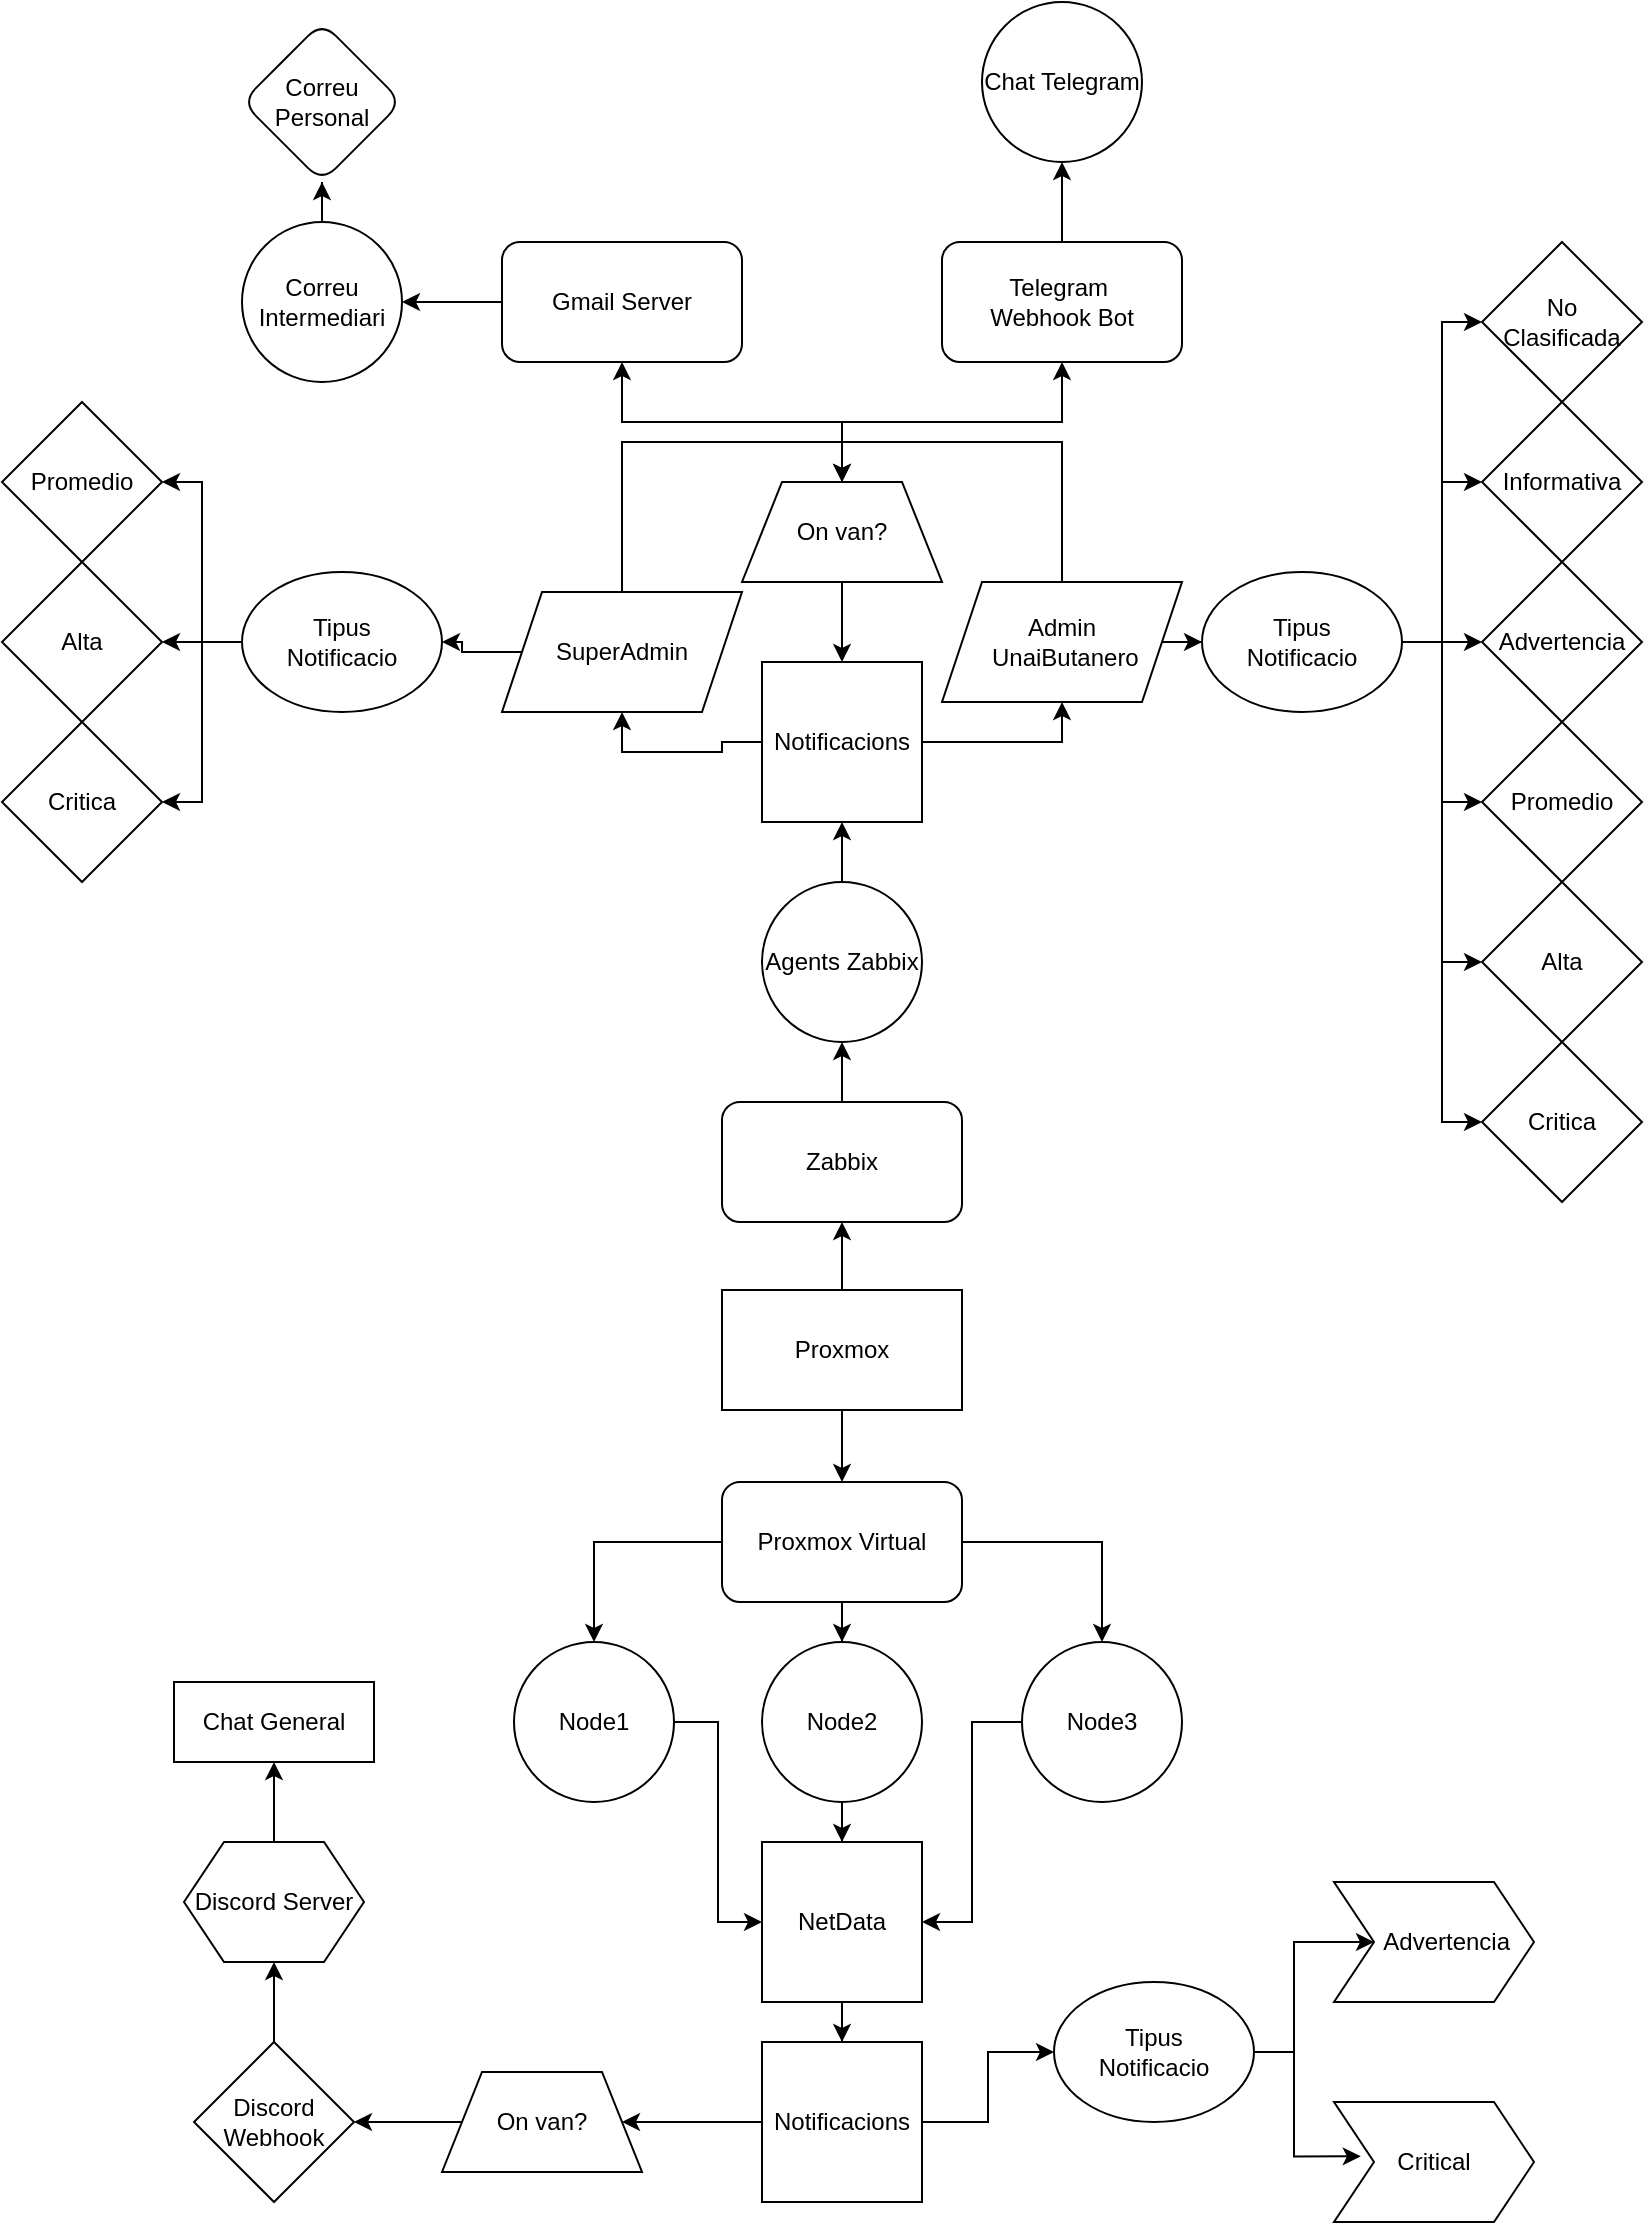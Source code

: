 <mxfile version="26.2.15">
  <diagram id="C5RBs43oDa-KdzZeNtuy" name="Page-1">
    <mxGraphModel dx="1281" dy="634" grid="1" gridSize="10" guides="1" tooltips="1" connect="1" arrows="1" fold="1" page="1" pageScale="1" pageWidth="827" pageHeight="1169" math="0" shadow="0">
      <root>
        <mxCell id="WIyWlLk6GJQsqaUBKTNV-0" />
        <mxCell id="WIyWlLk6GJQsqaUBKTNV-1" parent="WIyWlLk6GJQsqaUBKTNV-0" />
        <mxCell id="TD4gpTgBBpbdvJ58NCWK-2" style="edgeStyle=orthogonalEdgeStyle;rounded=0;orthogonalLoop=1;jettySize=auto;html=1;entryX=0.5;entryY=1;entryDx=0;entryDy=0;" edge="1" parent="WIyWlLk6GJQsqaUBKTNV-1" source="TD4gpTgBBpbdvJ58NCWK-0" target="TD4gpTgBBpbdvJ58NCWK-1">
          <mxGeometry relative="1" as="geometry" />
        </mxCell>
        <mxCell id="TD4gpTgBBpbdvJ58NCWK-88" style="edgeStyle=orthogonalEdgeStyle;rounded=0;orthogonalLoop=1;jettySize=auto;html=1;entryX=0.5;entryY=0;entryDx=0;entryDy=0;" edge="1" parent="WIyWlLk6GJQsqaUBKTNV-1" source="TD4gpTgBBpbdvJ58NCWK-0" target="TD4gpTgBBpbdvJ58NCWK-87">
          <mxGeometry relative="1" as="geometry" />
        </mxCell>
        <mxCell id="TD4gpTgBBpbdvJ58NCWK-0" value="Proxmox" style="rounded=0;whiteSpace=wrap;html=1;" vertex="1" parent="WIyWlLk6GJQsqaUBKTNV-1">
          <mxGeometry x="364" y="664" width="120" height="60" as="geometry" />
        </mxCell>
        <mxCell id="TD4gpTgBBpbdvJ58NCWK-5" style="edgeStyle=orthogonalEdgeStyle;rounded=0;orthogonalLoop=1;jettySize=auto;html=1;entryX=0.5;entryY=1;entryDx=0;entryDy=0;" edge="1" parent="WIyWlLk6GJQsqaUBKTNV-1" source="TD4gpTgBBpbdvJ58NCWK-1" target="TD4gpTgBBpbdvJ58NCWK-4">
          <mxGeometry relative="1" as="geometry" />
        </mxCell>
        <mxCell id="TD4gpTgBBpbdvJ58NCWK-1" value="Zabbix" style="rounded=1;whiteSpace=wrap;html=1;" vertex="1" parent="WIyWlLk6GJQsqaUBKTNV-1">
          <mxGeometry x="364" y="570" width="120" height="60" as="geometry" />
        </mxCell>
        <mxCell id="TD4gpTgBBpbdvJ58NCWK-7" style="edgeStyle=orthogonalEdgeStyle;rounded=0;orthogonalLoop=1;jettySize=auto;html=1;" edge="1" parent="WIyWlLk6GJQsqaUBKTNV-1" source="TD4gpTgBBpbdvJ58NCWK-4" target="TD4gpTgBBpbdvJ58NCWK-6">
          <mxGeometry relative="1" as="geometry" />
        </mxCell>
        <mxCell id="TD4gpTgBBpbdvJ58NCWK-4" value="Agents Zabbix" style="ellipse;whiteSpace=wrap;html=1;aspect=fixed;" vertex="1" parent="WIyWlLk6GJQsqaUBKTNV-1">
          <mxGeometry x="384" y="460" width="80" height="80" as="geometry" />
        </mxCell>
        <mxCell id="TD4gpTgBBpbdvJ58NCWK-21" style="edgeStyle=orthogonalEdgeStyle;rounded=0;orthogonalLoop=1;jettySize=auto;html=1;entryX=0.5;entryY=1;entryDx=0;entryDy=0;" edge="1" parent="WIyWlLk6GJQsqaUBKTNV-1" source="TD4gpTgBBpbdvJ58NCWK-6" target="TD4gpTgBBpbdvJ58NCWK-13">
          <mxGeometry relative="1" as="geometry" />
        </mxCell>
        <mxCell id="TD4gpTgBBpbdvJ58NCWK-70" style="edgeStyle=orthogonalEdgeStyle;rounded=0;orthogonalLoop=1;jettySize=auto;html=1;entryX=0.5;entryY=1;entryDx=0;entryDy=0;" edge="1" parent="WIyWlLk6GJQsqaUBKTNV-1" source="TD4gpTgBBpbdvJ58NCWK-6" target="TD4gpTgBBpbdvJ58NCWK-11">
          <mxGeometry relative="1" as="geometry" />
        </mxCell>
        <mxCell id="TD4gpTgBBpbdvJ58NCWK-6" value="Notificacions" style="whiteSpace=wrap;html=1;aspect=fixed;" vertex="1" parent="WIyWlLk6GJQsqaUBKTNV-1">
          <mxGeometry x="384" y="350" width="80" height="80" as="geometry" />
        </mxCell>
        <mxCell id="TD4gpTgBBpbdvJ58NCWK-42" style="edgeStyle=orthogonalEdgeStyle;rounded=0;orthogonalLoop=1;jettySize=auto;html=1;entryX=1;entryY=0.5;entryDx=0;entryDy=0;" edge="1" parent="WIyWlLk6GJQsqaUBKTNV-1" source="TD4gpTgBBpbdvJ58NCWK-11" target="TD4gpTgBBpbdvJ58NCWK-18">
          <mxGeometry relative="1" as="geometry" />
        </mxCell>
        <mxCell id="TD4gpTgBBpbdvJ58NCWK-68" style="edgeStyle=orthogonalEdgeStyle;rounded=0;orthogonalLoop=1;jettySize=auto;html=1;entryX=0.5;entryY=0;entryDx=0;entryDy=0;" edge="1" parent="WIyWlLk6GJQsqaUBKTNV-1" source="TD4gpTgBBpbdvJ58NCWK-11" target="TD4gpTgBBpbdvJ58NCWK-63">
          <mxGeometry relative="1" as="geometry" />
        </mxCell>
        <mxCell id="TD4gpTgBBpbdvJ58NCWK-11" value="SuperAdmin" style="shape=parallelogram;perimeter=parallelogramPerimeter;whiteSpace=wrap;html=1;fixedSize=1;" vertex="1" parent="WIyWlLk6GJQsqaUBKTNV-1">
          <mxGeometry x="254" y="315" width="120" height="60" as="geometry" />
        </mxCell>
        <mxCell id="TD4gpTgBBpbdvJ58NCWK-47" style="edgeStyle=orthogonalEdgeStyle;rounded=0;orthogonalLoop=1;jettySize=auto;html=1;entryX=0;entryY=0.5;entryDx=0;entryDy=0;" edge="1" parent="WIyWlLk6GJQsqaUBKTNV-1" source="TD4gpTgBBpbdvJ58NCWK-13" target="TD4gpTgBBpbdvJ58NCWK-46">
          <mxGeometry relative="1" as="geometry" />
        </mxCell>
        <mxCell id="TD4gpTgBBpbdvJ58NCWK-66" style="edgeStyle=orthogonalEdgeStyle;rounded=0;orthogonalLoop=1;jettySize=auto;html=1;entryX=0.5;entryY=0;entryDx=0;entryDy=0;" edge="1" parent="WIyWlLk6GJQsqaUBKTNV-1" source="TD4gpTgBBpbdvJ58NCWK-13" target="TD4gpTgBBpbdvJ58NCWK-63">
          <mxGeometry relative="1" as="geometry" />
        </mxCell>
        <mxCell id="TD4gpTgBBpbdvJ58NCWK-13" value="Admin&lt;div&gt;&amp;nbsp;UnaiButanero&lt;/div&gt;" style="shape=parallelogram;perimeter=parallelogramPerimeter;whiteSpace=wrap;html=1;fixedSize=1;" vertex="1" parent="WIyWlLk6GJQsqaUBKTNV-1">
          <mxGeometry x="474" y="310" width="120" height="60" as="geometry" />
        </mxCell>
        <mxCell id="TD4gpTgBBpbdvJ58NCWK-43" style="edgeStyle=orthogonalEdgeStyle;rounded=0;orthogonalLoop=1;jettySize=auto;html=1;entryX=1;entryY=0.5;entryDx=0;entryDy=0;" edge="1" parent="WIyWlLk6GJQsqaUBKTNV-1" source="TD4gpTgBBpbdvJ58NCWK-18" target="TD4gpTgBBpbdvJ58NCWK-35">
          <mxGeometry relative="1" as="geometry" />
        </mxCell>
        <mxCell id="TD4gpTgBBpbdvJ58NCWK-44" style="edgeStyle=orthogonalEdgeStyle;rounded=0;orthogonalLoop=1;jettySize=auto;html=1;entryX=1;entryY=0.5;entryDx=0;entryDy=0;" edge="1" parent="WIyWlLk6GJQsqaUBKTNV-1" source="TD4gpTgBBpbdvJ58NCWK-18" target="TD4gpTgBBpbdvJ58NCWK-34">
          <mxGeometry relative="1" as="geometry" />
        </mxCell>
        <mxCell id="TD4gpTgBBpbdvJ58NCWK-45" style="edgeStyle=orthogonalEdgeStyle;rounded=0;orthogonalLoop=1;jettySize=auto;html=1;entryX=1;entryY=0.5;entryDx=0;entryDy=0;" edge="1" parent="WIyWlLk6GJQsqaUBKTNV-1" source="TD4gpTgBBpbdvJ58NCWK-18" target="TD4gpTgBBpbdvJ58NCWK-36">
          <mxGeometry relative="1" as="geometry" />
        </mxCell>
        <mxCell id="TD4gpTgBBpbdvJ58NCWK-18" value="Tipus&lt;div&gt;Notificacio&lt;/div&gt;" style="ellipse;whiteSpace=wrap;html=1;" vertex="1" parent="WIyWlLk6GJQsqaUBKTNV-1">
          <mxGeometry x="124" y="305" width="100" height="70" as="geometry" />
        </mxCell>
        <mxCell id="TD4gpTgBBpbdvJ58NCWK-22" value="No&lt;br&gt;Clasificada" style="rhombus;whiteSpace=wrap;html=1;" vertex="1" parent="WIyWlLk6GJQsqaUBKTNV-1">
          <mxGeometry x="744" y="140" width="80" height="80" as="geometry" />
        </mxCell>
        <mxCell id="TD4gpTgBBpbdvJ58NCWK-24" value="Promedio" style="rhombus;whiteSpace=wrap;html=1;" vertex="1" parent="WIyWlLk6GJQsqaUBKTNV-1">
          <mxGeometry x="744" y="380" width="80" height="80" as="geometry" />
        </mxCell>
        <mxCell id="TD4gpTgBBpbdvJ58NCWK-25" value="Critica" style="rhombus;whiteSpace=wrap;html=1;" vertex="1" parent="WIyWlLk6GJQsqaUBKTNV-1">
          <mxGeometry x="744" y="540" width="80" height="80" as="geometry" />
        </mxCell>
        <mxCell id="TD4gpTgBBpbdvJ58NCWK-26" value="Advertencia" style="rhombus;whiteSpace=wrap;html=1;" vertex="1" parent="WIyWlLk6GJQsqaUBKTNV-1">
          <mxGeometry x="744" y="300" width="80" height="80" as="geometry" />
        </mxCell>
        <mxCell id="TD4gpTgBBpbdvJ58NCWK-27" value="Alta" style="rhombus;whiteSpace=wrap;html=1;" vertex="1" parent="WIyWlLk6GJQsqaUBKTNV-1">
          <mxGeometry x="744" y="460" width="80" height="80" as="geometry" />
        </mxCell>
        <mxCell id="TD4gpTgBBpbdvJ58NCWK-28" value="Informativa" style="rhombus;whiteSpace=wrap;html=1;" vertex="1" parent="WIyWlLk6GJQsqaUBKTNV-1">
          <mxGeometry x="744" y="220" width="80" height="80" as="geometry" />
        </mxCell>
        <mxCell id="TD4gpTgBBpbdvJ58NCWK-34" value="Promedio" style="rhombus;whiteSpace=wrap;html=1;" vertex="1" parent="WIyWlLk6GJQsqaUBKTNV-1">
          <mxGeometry x="4" y="220" width="80" height="80" as="geometry" />
        </mxCell>
        <mxCell id="TD4gpTgBBpbdvJ58NCWK-35" value="Alta" style="rhombus;whiteSpace=wrap;html=1;" vertex="1" parent="WIyWlLk6GJQsqaUBKTNV-1">
          <mxGeometry x="4" y="300" width="80" height="80" as="geometry" />
        </mxCell>
        <mxCell id="TD4gpTgBBpbdvJ58NCWK-36" value="Critica" style="rhombus;whiteSpace=wrap;html=1;" vertex="1" parent="WIyWlLk6GJQsqaUBKTNV-1">
          <mxGeometry x="4" y="380" width="80" height="80" as="geometry" />
        </mxCell>
        <mxCell id="TD4gpTgBBpbdvJ58NCWK-48" style="edgeStyle=orthogonalEdgeStyle;rounded=0;orthogonalLoop=1;jettySize=auto;html=1;entryX=0;entryY=0.5;entryDx=0;entryDy=0;" edge="1" parent="WIyWlLk6GJQsqaUBKTNV-1" source="TD4gpTgBBpbdvJ58NCWK-46" target="TD4gpTgBBpbdvJ58NCWK-26">
          <mxGeometry relative="1" as="geometry" />
        </mxCell>
        <mxCell id="TD4gpTgBBpbdvJ58NCWK-58" style="edgeStyle=orthogonalEdgeStyle;rounded=0;orthogonalLoop=1;jettySize=auto;html=1;entryX=0;entryY=0.5;entryDx=0;entryDy=0;" edge="1" parent="WIyWlLk6GJQsqaUBKTNV-1" source="TD4gpTgBBpbdvJ58NCWK-46" target="TD4gpTgBBpbdvJ58NCWK-22">
          <mxGeometry relative="1" as="geometry" />
        </mxCell>
        <mxCell id="TD4gpTgBBpbdvJ58NCWK-59" style="edgeStyle=orthogonalEdgeStyle;rounded=0;orthogonalLoop=1;jettySize=auto;html=1;entryX=0;entryY=0.5;entryDx=0;entryDy=0;" edge="1" parent="WIyWlLk6GJQsqaUBKTNV-1" source="TD4gpTgBBpbdvJ58NCWK-46" target="TD4gpTgBBpbdvJ58NCWK-28">
          <mxGeometry relative="1" as="geometry" />
        </mxCell>
        <mxCell id="TD4gpTgBBpbdvJ58NCWK-60" style="edgeStyle=orthogonalEdgeStyle;rounded=0;orthogonalLoop=1;jettySize=auto;html=1;entryX=0;entryY=0.5;entryDx=0;entryDy=0;" edge="1" parent="WIyWlLk6GJQsqaUBKTNV-1" source="TD4gpTgBBpbdvJ58NCWK-46" target="TD4gpTgBBpbdvJ58NCWK-24">
          <mxGeometry relative="1" as="geometry" />
        </mxCell>
        <mxCell id="TD4gpTgBBpbdvJ58NCWK-61" style="edgeStyle=orthogonalEdgeStyle;rounded=0;orthogonalLoop=1;jettySize=auto;html=1;entryX=0;entryY=0.5;entryDx=0;entryDy=0;" edge="1" parent="WIyWlLk6GJQsqaUBKTNV-1" source="TD4gpTgBBpbdvJ58NCWK-46" target="TD4gpTgBBpbdvJ58NCWK-27">
          <mxGeometry relative="1" as="geometry" />
        </mxCell>
        <mxCell id="TD4gpTgBBpbdvJ58NCWK-62" style="edgeStyle=orthogonalEdgeStyle;rounded=0;orthogonalLoop=1;jettySize=auto;html=1;entryX=0;entryY=0.5;entryDx=0;entryDy=0;" edge="1" parent="WIyWlLk6GJQsqaUBKTNV-1" source="TD4gpTgBBpbdvJ58NCWK-46" target="TD4gpTgBBpbdvJ58NCWK-25">
          <mxGeometry relative="1" as="geometry" />
        </mxCell>
        <mxCell id="TD4gpTgBBpbdvJ58NCWK-46" value="Tipus&lt;div&gt;Notificacio&lt;/div&gt;" style="ellipse;whiteSpace=wrap;html=1;" vertex="1" parent="WIyWlLk6GJQsqaUBKTNV-1">
          <mxGeometry x="604" y="305" width="100" height="70" as="geometry" />
        </mxCell>
        <mxCell id="TD4gpTgBBpbdvJ58NCWK-69" value="" style="edgeStyle=orthogonalEdgeStyle;rounded=0;orthogonalLoop=1;jettySize=auto;html=1;" edge="1" parent="WIyWlLk6GJQsqaUBKTNV-1" source="TD4gpTgBBpbdvJ58NCWK-63" target="TD4gpTgBBpbdvJ58NCWK-6">
          <mxGeometry relative="1" as="geometry" />
        </mxCell>
        <mxCell id="TD4gpTgBBpbdvJ58NCWK-74" style="edgeStyle=orthogonalEdgeStyle;rounded=0;orthogonalLoop=1;jettySize=auto;html=1;entryX=0.5;entryY=1;entryDx=0;entryDy=0;" edge="1" parent="WIyWlLk6GJQsqaUBKTNV-1" source="TD4gpTgBBpbdvJ58NCWK-63" target="TD4gpTgBBpbdvJ58NCWK-71">
          <mxGeometry relative="1" as="geometry" />
        </mxCell>
        <mxCell id="TD4gpTgBBpbdvJ58NCWK-75" style="edgeStyle=orthogonalEdgeStyle;rounded=0;orthogonalLoop=1;jettySize=auto;html=1;" edge="1" parent="WIyWlLk6GJQsqaUBKTNV-1" source="TD4gpTgBBpbdvJ58NCWK-63" target="TD4gpTgBBpbdvJ58NCWK-72">
          <mxGeometry relative="1" as="geometry" />
        </mxCell>
        <mxCell id="TD4gpTgBBpbdvJ58NCWK-63" value="On van?" style="shape=trapezoid;perimeter=trapezoidPerimeter;whiteSpace=wrap;html=1;fixedSize=1;" vertex="1" parent="WIyWlLk6GJQsqaUBKTNV-1">
          <mxGeometry x="374" y="260" width="100" height="50" as="geometry" />
        </mxCell>
        <mxCell id="TD4gpTgBBpbdvJ58NCWK-80" value="" style="edgeStyle=orthogonalEdgeStyle;rounded=0;orthogonalLoop=1;jettySize=auto;html=1;" edge="1" parent="WIyWlLk6GJQsqaUBKTNV-1" source="TD4gpTgBBpbdvJ58NCWK-71" target="TD4gpTgBBpbdvJ58NCWK-79">
          <mxGeometry relative="1" as="geometry" />
        </mxCell>
        <mxCell id="TD4gpTgBBpbdvJ58NCWK-71" value="Gmail Server" style="rounded=1;whiteSpace=wrap;html=1;" vertex="1" parent="WIyWlLk6GJQsqaUBKTNV-1">
          <mxGeometry x="254" y="140" width="120" height="60" as="geometry" />
        </mxCell>
        <mxCell id="TD4gpTgBBpbdvJ58NCWK-77" value="" style="edgeStyle=orthogonalEdgeStyle;rounded=0;orthogonalLoop=1;jettySize=auto;html=1;" edge="1" parent="WIyWlLk6GJQsqaUBKTNV-1" source="TD4gpTgBBpbdvJ58NCWK-72" target="TD4gpTgBBpbdvJ58NCWK-76">
          <mxGeometry relative="1" as="geometry" />
        </mxCell>
        <mxCell id="TD4gpTgBBpbdvJ58NCWK-72" value="Telegram&amp;nbsp;&lt;div&gt;Webhook Bot&lt;/div&gt;" style="rounded=1;whiteSpace=wrap;html=1;" vertex="1" parent="WIyWlLk6GJQsqaUBKTNV-1">
          <mxGeometry x="474" y="140" width="120" height="60" as="geometry" />
        </mxCell>
        <mxCell id="TD4gpTgBBpbdvJ58NCWK-76" value="Chat Telegram" style="ellipse;whiteSpace=wrap;html=1;rounded=1;" vertex="1" parent="WIyWlLk6GJQsqaUBKTNV-1">
          <mxGeometry x="494" y="20" width="80" height="80" as="geometry" />
        </mxCell>
        <mxCell id="TD4gpTgBBpbdvJ58NCWK-82" value="" style="edgeStyle=orthogonalEdgeStyle;rounded=0;orthogonalLoop=1;jettySize=auto;html=1;" edge="1" parent="WIyWlLk6GJQsqaUBKTNV-1" source="TD4gpTgBBpbdvJ58NCWK-79" target="TD4gpTgBBpbdvJ58NCWK-81">
          <mxGeometry relative="1" as="geometry" />
        </mxCell>
        <mxCell id="TD4gpTgBBpbdvJ58NCWK-79" value="Correu Intermediari" style="ellipse;whiteSpace=wrap;html=1;rounded=1;" vertex="1" parent="WIyWlLk6GJQsqaUBKTNV-1">
          <mxGeometry x="124" y="130" width="80" height="80" as="geometry" />
        </mxCell>
        <mxCell id="TD4gpTgBBpbdvJ58NCWK-81" value="Correu Personal" style="rhombus;whiteSpace=wrap;html=1;rounded=1;" vertex="1" parent="WIyWlLk6GJQsqaUBKTNV-1">
          <mxGeometry x="124" y="30" width="80" height="80" as="geometry" />
        </mxCell>
        <mxCell id="TD4gpTgBBpbdvJ58NCWK-92" style="edgeStyle=orthogonalEdgeStyle;rounded=0;orthogonalLoop=1;jettySize=auto;html=1;entryX=0.5;entryY=0;entryDx=0;entryDy=0;" edge="1" parent="WIyWlLk6GJQsqaUBKTNV-1" source="TD4gpTgBBpbdvJ58NCWK-87" target="TD4gpTgBBpbdvJ58NCWK-90">
          <mxGeometry relative="1" as="geometry" />
        </mxCell>
        <mxCell id="TD4gpTgBBpbdvJ58NCWK-98" style="edgeStyle=orthogonalEdgeStyle;rounded=0;orthogonalLoop=1;jettySize=auto;html=1;entryX=0.5;entryY=0;entryDx=0;entryDy=0;" edge="1" parent="WIyWlLk6GJQsqaUBKTNV-1" source="TD4gpTgBBpbdvJ58NCWK-87" target="TD4gpTgBBpbdvJ58NCWK-91">
          <mxGeometry relative="1" as="geometry" />
        </mxCell>
        <mxCell id="TD4gpTgBBpbdvJ58NCWK-104" style="edgeStyle=orthogonalEdgeStyle;rounded=0;orthogonalLoop=1;jettySize=auto;html=1;entryX=0.5;entryY=0;entryDx=0;entryDy=0;" edge="1" parent="WIyWlLk6GJQsqaUBKTNV-1" source="TD4gpTgBBpbdvJ58NCWK-87" target="TD4gpTgBBpbdvJ58NCWK-89">
          <mxGeometry relative="1" as="geometry" />
        </mxCell>
        <mxCell id="TD4gpTgBBpbdvJ58NCWK-87" value="Proxmox Virtual" style="rounded=1;whiteSpace=wrap;html=1;" vertex="1" parent="WIyWlLk6GJQsqaUBKTNV-1">
          <mxGeometry x="364" y="760" width="120" height="60" as="geometry" />
        </mxCell>
        <mxCell id="TD4gpTgBBpbdvJ58NCWK-103" style="edgeStyle=orthogonalEdgeStyle;rounded=0;orthogonalLoop=1;jettySize=auto;html=1;entryX=0;entryY=0.5;entryDx=0;entryDy=0;" edge="1" parent="WIyWlLk6GJQsqaUBKTNV-1" source="TD4gpTgBBpbdvJ58NCWK-89" target="TD4gpTgBBpbdvJ58NCWK-99">
          <mxGeometry relative="1" as="geometry" />
        </mxCell>
        <mxCell id="TD4gpTgBBpbdvJ58NCWK-89" value="Node1" style="ellipse;whiteSpace=wrap;html=1;aspect=fixed;" vertex="1" parent="WIyWlLk6GJQsqaUBKTNV-1">
          <mxGeometry x="260" y="840" width="80" height="80" as="geometry" />
        </mxCell>
        <mxCell id="TD4gpTgBBpbdvJ58NCWK-100" style="edgeStyle=orthogonalEdgeStyle;rounded=0;orthogonalLoop=1;jettySize=auto;html=1;entryX=0.5;entryY=0;entryDx=0;entryDy=0;" edge="1" parent="WIyWlLk6GJQsqaUBKTNV-1" source="TD4gpTgBBpbdvJ58NCWK-90" target="TD4gpTgBBpbdvJ58NCWK-99">
          <mxGeometry relative="1" as="geometry" />
        </mxCell>
        <mxCell id="TD4gpTgBBpbdvJ58NCWK-90" value="Node2" style="ellipse;whiteSpace=wrap;html=1;aspect=fixed;" vertex="1" parent="WIyWlLk6GJQsqaUBKTNV-1">
          <mxGeometry x="384" y="840" width="80" height="80" as="geometry" />
        </mxCell>
        <mxCell id="TD4gpTgBBpbdvJ58NCWK-105" style="edgeStyle=orthogonalEdgeStyle;rounded=0;orthogonalLoop=1;jettySize=auto;html=1;entryX=1;entryY=0.5;entryDx=0;entryDy=0;" edge="1" parent="WIyWlLk6GJQsqaUBKTNV-1" source="TD4gpTgBBpbdvJ58NCWK-91" target="TD4gpTgBBpbdvJ58NCWK-99">
          <mxGeometry relative="1" as="geometry" />
        </mxCell>
        <mxCell id="TD4gpTgBBpbdvJ58NCWK-91" value="Node3" style="ellipse;whiteSpace=wrap;html=1;aspect=fixed;" vertex="1" parent="WIyWlLk6GJQsqaUBKTNV-1">
          <mxGeometry x="514" y="840" width="80" height="80" as="geometry" />
        </mxCell>
        <mxCell id="TD4gpTgBBpbdvJ58NCWK-107" style="edgeStyle=orthogonalEdgeStyle;rounded=0;orthogonalLoop=1;jettySize=auto;html=1;" edge="1" parent="WIyWlLk6GJQsqaUBKTNV-1" source="TD4gpTgBBpbdvJ58NCWK-99" target="TD4gpTgBBpbdvJ58NCWK-106">
          <mxGeometry relative="1" as="geometry" />
        </mxCell>
        <mxCell id="TD4gpTgBBpbdvJ58NCWK-99" value="NetData" style="whiteSpace=wrap;html=1;aspect=fixed;" vertex="1" parent="WIyWlLk6GJQsqaUBKTNV-1">
          <mxGeometry x="384" y="940" width="80" height="80" as="geometry" />
        </mxCell>
        <mxCell id="TD4gpTgBBpbdvJ58NCWK-109" style="edgeStyle=orthogonalEdgeStyle;rounded=0;orthogonalLoop=1;jettySize=auto;html=1;" edge="1" parent="WIyWlLk6GJQsqaUBKTNV-1" source="TD4gpTgBBpbdvJ58NCWK-106" target="TD4gpTgBBpbdvJ58NCWK-108">
          <mxGeometry relative="1" as="geometry" />
        </mxCell>
        <mxCell id="TD4gpTgBBpbdvJ58NCWK-111" style="edgeStyle=orthogonalEdgeStyle;rounded=0;orthogonalLoop=1;jettySize=auto;html=1;" edge="1" parent="WIyWlLk6GJQsqaUBKTNV-1" source="TD4gpTgBBpbdvJ58NCWK-106" target="TD4gpTgBBpbdvJ58NCWK-110">
          <mxGeometry relative="1" as="geometry" />
        </mxCell>
        <mxCell id="TD4gpTgBBpbdvJ58NCWK-106" value="Notificacions" style="whiteSpace=wrap;html=1;aspect=fixed;" vertex="1" parent="WIyWlLk6GJQsqaUBKTNV-1">
          <mxGeometry x="384" y="1040" width="80" height="80" as="geometry" />
        </mxCell>
        <mxCell id="TD4gpTgBBpbdvJ58NCWK-114" style="edgeStyle=orthogonalEdgeStyle;rounded=0;orthogonalLoop=1;jettySize=auto;html=1;entryX=1;entryY=0.5;entryDx=0;entryDy=0;" edge="1" parent="WIyWlLk6GJQsqaUBKTNV-1" source="TD4gpTgBBpbdvJ58NCWK-108" target="TD4gpTgBBpbdvJ58NCWK-112">
          <mxGeometry relative="1" as="geometry" />
        </mxCell>
        <mxCell id="TD4gpTgBBpbdvJ58NCWK-108" value="On van?" style="shape=trapezoid;perimeter=trapezoidPerimeter;whiteSpace=wrap;html=1;fixedSize=1;" vertex="1" parent="WIyWlLk6GJQsqaUBKTNV-1">
          <mxGeometry x="224" y="1055" width="100" height="50" as="geometry" />
        </mxCell>
        <mxCell id="TD4gpTgBBpbdvJ58NCWK-124" style="edgeStyle=orthogonalEdgeStyle;rounded=0;orthogonalLoop=1;jettySize=auto;html=1;" edge="1" parent="WIyWlLk6GJQsqaUBKTNV-1" source="TD4gpTgBBpbdvJ58NCWK-110" target="TD4gpTgBBpbdvJ58NCWK-120">
          <mxGeometry relative="1" as="geometry" />
        </mxCell>
        <mxCell id="TD4gpTgBBpbdvJ58NCWK-110" value="Tipus&lt;div&gt;Notificacio&lt;/div&gt;" style="ellipse;whiteSpace=wrap;html=1;" vertex="1" parent="WIyWlLk6GJQsqaUBKTNV-1">
          <mxGeometry x="530" y="1010" width="100" height="70" as="geometry" />
        </mxCell>
        <mxCell id="TD4gpTgBBpbdvJ58NCWK-116" value="" style="edgeStyle=orthogonalEdgeStyle;rounded=0;orthogonalLoop=1;jettySize=auto;html=1;" edge="1" parent="WIyWlLk6GJQsqaUBKTNV-1" source="TD4gpTgBBpbdvJ58NCWK-112" target="TD4gpTgBBpbdvJ58NCWK-115">
          <mxGeometry relative="1" as="geometry" />
        </mxCell>
        <mxCell id="TD4gpTgBBpbdvJ58NCWK-112" value="Discord&lt;div&gt;Webhook&lt;/div&gt;" style="rhombus;whiteSpace=wrap;html=1;" vertex="1" parent="WIyWlLk6GJQsqaUBKTNV-1">
          <mxGeometry x="100" y="1040" width="80" height="80" as="geometry" />
        </mxCell>
        <mxCell id="TD4gpTgBBpbdvJ58NCWK-119" value="" style="edgeStyle=orthogonalEdgeStyle;rounded=0;orthogonalLoop=1;jettySize=auto;html=1;" edge="1" parent="WIyWlLk6GJQsqaUBKTNV-1" source="TD4gpTgBBpbdvJ58NCWK-115" target="TD4gpTgBBpbdvJ58NCWK-118">
          <mxGeometry relative="1" as="geometry" />
        </mxCell>
        <mxCell id="TD4gpTgBBpbdvJ58NCWK-115" value="Discord Server" style="shape=hexagon;perimeter=hexagonPerimeter2;whiteSpace=wrap;html=1;fixedSize=1;" vertex="1" parent="WIyWlLk6GJQsqaUBKTNV-1">
          <mxGeometry x="95" y="940" width="90" height="60" as="geometry" />
        </mxCell>
        <mxCell id="TD4gpTgBBpbdvJ58NCWK-118" value="Chat General" style="whiteSpace=wrap;html=1;" vertex="1" parent="WIyWlLk6GJQsqaUBKTNV-1">
          <mxGeometry x="90" y="860" width="100" height="40" as="geometry" />
        </mxCell>
        <mxCell id="TD4gpTgBBpbdvJ58NCWK-120" value="&amp;nbsp; &amp;nbsp; Advertencia" style="shape=step;perimeter=stepPerimeter;whiteSpace=wrap;html=1;fixedSize=1;" vertex="1" parent="WIyWlLk6GJQsqaUBKTNV-1">
          <mxGeometry x="670" y="960" width="100" height="60" as="geometry" />
        </mxCell>
        <mxCell id="TD4gpTgBBpbdvJ58NCWK-121" value="Critical" style="shape=step;perimeter=stepPerimeter;whiteSpace=wrap;html=1;fixedSize=1;" vertex="1" parent="WIyWlLk6GJQsqaUBKTNV-1">
          <mxGeometry x="670" y="1070" width="100" height="60" as="geometry" />
        </mxCell>
        <mxCell id="TD4gpTgBBpbdvJ58NCWK-123" style="edgeStyle=orthogonalEdgeStyle;rounded=0;orthogonalLoop=1;jettySize=auto;html=1;entryX=0.134;entryY=0.453;entryDx=0;entryDy=0;entryPerimeter=0;" edge="1" parent="WIyWlLk6GJQsqaUBKTNV-1" source="TD4gpTgBBpbdvJ58NCWK-110" target="TD4gpTgBBpbdvJ58NCWK-121">
          <mxGeometry relative="1" as="geometry" />
        </mxCell>
      </root>
    </mxGraphModel>
  </diagram>
</mxfile>
